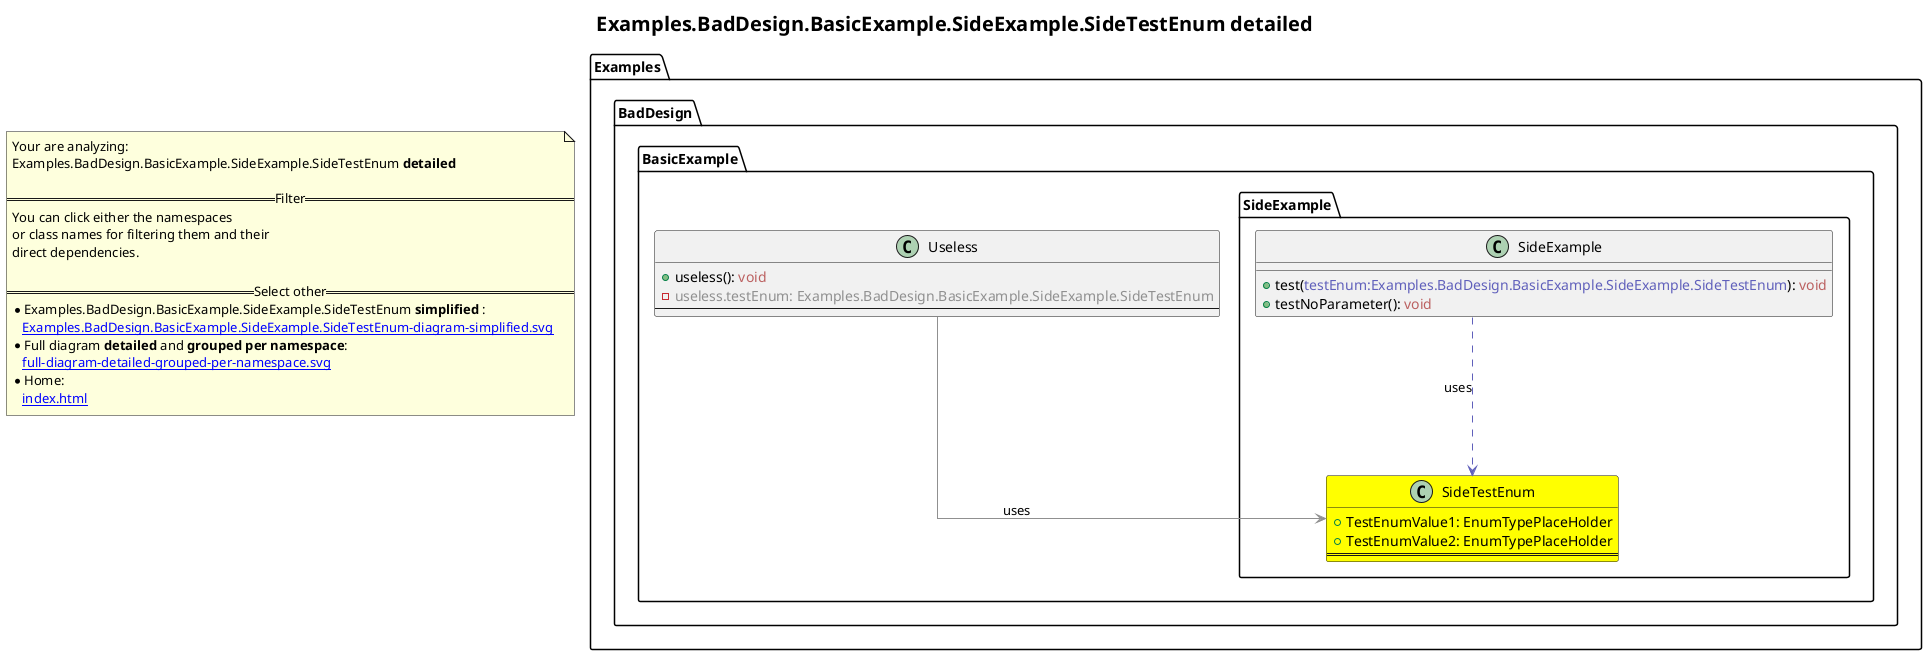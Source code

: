 @startuml
skinparam linetype ortho
title <size:20>Examples.BadDesign.BasicExample.SideExample.SideTestEnum **detailed** </size>
note "Your are analyzing:\nExamples.BadDesign.BasicExample.SideExample.SideTestEnum **detailed** \n\n==Filter==\nYou can click either the namespaces \nor class names for filtering them and their\ndirect dependencies.\n\n==Select other==\n* Examples.BadDesign.BasicExample.SideExample.SideTestEnum **simplified** :\n   [[Examples.BadDesign.BasicExample.SideExample.SideTestEnum-diagram-simplified.svg]]\n* Full diagram **detailed** and **grouped per namespace**:\n   [[full-diagram-detailed-grouped-per-namespace.svg]]\n* Home:\n   [[index.html]]" as FloatingNote
    class Examples.BadDesign.BasicExample.Useless [[Examples.BadDesign.BasicExample.Useless-diagram-detailed.svg]]  {
      + useless(<font color="6060BB"></font>): <font color="BB6060">void</font>
      - <font color="909090">useless.testEnum: Examples.BadDesign.BasicExample.SideExample.SideTestEnum</font>
--
    }
      class Examples.BadDesign.BasicExample.SideExample.SideTestEnum [[Examples.BadDesign.BasicExample.SideExample.SideTestEnum-diagram-detailed.svg]] #yellow {
        + TestEnumValue1: EnumTypePlaceHolder
        + TestEnumValue2: EnumTypePlaceHolder
==
      }
      class Examples.BadDesign.BasicExample.SideExample.SideExample [[Examples.BadDesign.BasicExample.SideExample.SideExample-diagram-detailed.svg]]  {
        + test(<font color="6060BB">testEnum:Examples.BadDesign.BasicExample.SideExample.SideTestEnum</font>): <font color="BB6060">void</font>
        + testNoParameter(<font color="6060BB"></font>): <font color="BB6060">void</font>
      }
 ' *************************************** 
 ' *************************************** 
 ' *************************************** 
' Class relations extracted from namespace:
' Examples.BadDesign.BasicExample
Examples.BadDesign.BasicExample.Useless -[#909090]-> Examples.BadDesign.BasicExample.SideExample.SideTestEnum  : uses 
' Class relations extracted from namespace:
' Examples.BadDesign.BasicExample.SideExample
Examples.BadDesign.BasicExample.SideExample.SideExample .[#6060BB].> Examples.BadDesign.BasicExample.SideExample.SideTestEnum  : uses 
@enduml